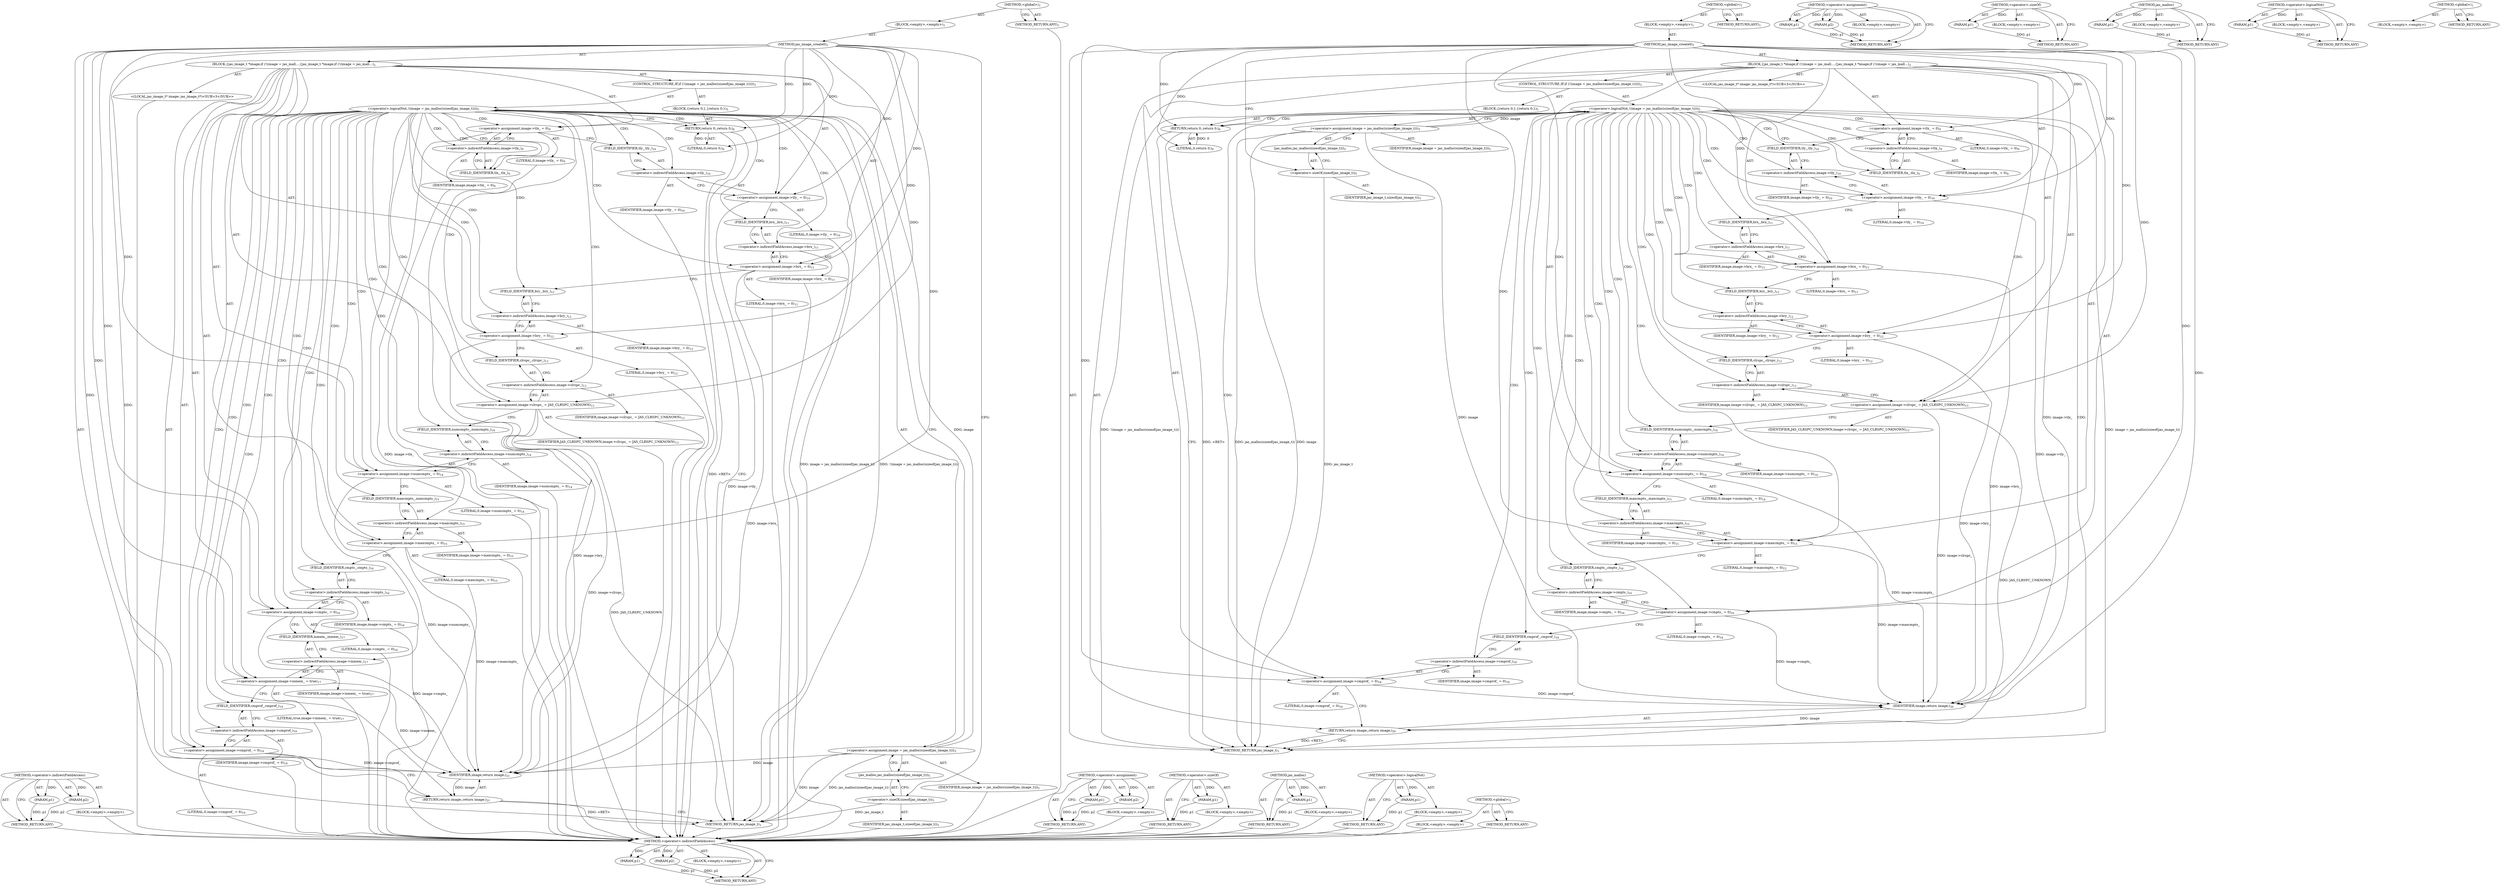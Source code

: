digraph "&lt;global&gt;" {
vulnerable_113 [label=<(METHOD,&lt;operator&gt;.indirectFieldAccess)>];
vulnerable_114 [label=<(PARAM,p1)>];
vulnerable_115 [label=<(PARAM,p2)>];
vulnerable_116 [label=<(BLOCK,&lt;empty&gt;,&lt;empty&gt;)>];
vulnerable_117 [label=<(METHOD_RETURN,ANY)>];
vulnerable_6 [label=<(METHOD,&lt;global&gt;)<SUB>1</SUB>>];
vulnerable_7 [label=<(BLOCK,&lt;empty&gt;,&lt;empty&gt;)<SUB>1</SUB>>];
vulnerable_8 [label=<(METHOD,jas_image_create0)<SUB>1</SUB>>];
vulnerable_9 [label=<(BLOCK,{
	jas_image_t *image;

	if (!(image = jas_mall...,{
	jas_image_t *image;

	if (!(image = jas_mall...)<SUB>2</SUB>>];
vulnerable_10 [label="<(LOCAL,jas_image_t* image: jas_image_t*)<SUB>3</SUB>>"];
vulnerable_11 [label=<(CONTROL_STRUCTURE,IF,if (!(image = jas_malloc(sizeof(jas_image_t)))))<SUB>5</SUB>>];
vulnerable_12 [label=<(&lt;operator&gt;.logicalNot,!(image = jas_malloc(sizeof(jas_image_t))))<SUB>5</SUB>>];
vulnerable_13 [label=<(&lt;operator&gt;.assignment,image = jas_malloc(sizeof(jas_image_t)))<SUB>5</SUB>>];
vulnerable_14 [label=<(IDENTIFIER,image,image = jas_malloc(sizeof(jas_image_t)))<SUB>5</SUB>>];
vulnerable_15 [label=<(jas_malloc,jas_malloc(sizeof(jas_image_t)))<SUB>5</SUB>>];
vulnerable_16 [label=<(&lt;operator&gt;.sizeOf,sizeof(jas_image_t))<SUB>5</SUB>>];
vulnerable_17 [label=<(IDENTIFIER,jas_image_t,sizeof(jas_image_t))<SUB>5</SUB>>];
vulnerable_18 [label=<(BLOCK,{
		return 0;
	},{
		return 0;
	})<SUB>5</SUB>>];
vulnerable_19 [label=<(RETURN,return 0;,return 0;)<SUB>6</SUB>>];
vulnerable_20 [label=<(LITERAL,0,return 0;)<SUB>6</SUB>>];
vulnerable_21 [label=<(&lt;operator&gt;.assignment,image-&gt;tlx_ = 0)<SUB>9</SUB>>];
vulnerable_22 [label=<(&lt;operator&gt;.indirectFieldAccess,image-&gt;tlx_)<SUB>9</SUB>>];
vulnerable_23 [label=<(IDENTIFIER,image,image-&gt;tlx_ = 0)<SUB>9</SUB>>];
vulnerable_24 [label=<(FIELD_IDENTIFIER,tlx_,tlx_)<SUB>9</SUB>>];
vulnerable_25 [label=<(LITERAL,0,image-&gt;tlx_ = 0)<SUB>9</SUB>>];
vulnerable_26 [label=<(&lt;operator&gt;.assignment,image-&gt;tly_ = 0)<SUB>10</SUB>>];
vulnerable_27 [label=<(&lt;operator&gt;.indirectFieldAccess,image-&gt;tly_)<SUB>10</SUB>>];
vulnerable_28 [label=<(IDENTIFIER,image,image-&gt;tly_ = 0)<SUB>10</SUB>>];
vulnerable_29 [label=<(FIELD_IDENTIFIER,tly_,tly_)<SUB>10</SUB>>];
vulnerable_30 [label=<(LITERAL,0,image-&gt;tly_ = 0)<SUB>10</SUB>>];
vulnerable_31 [label=<(&lt;operator&gt;.assignment,image-&gt;brx_ = 0)<SUB>11</SUB>>];
vulnerable_32 [label=<(&lt;operator&gt;.indirectFieldAccess,image-&gt;brx_)<SUB>11</SUB>>];
vulnerable_33 [label=<(IDENTIFIER,image,image-&gt;brx_ = 0)<SUB>11</SUB>>];
vulnerable_34 [label=<(FIELD_IDENTIFIER,brx_,brx_)<SUB>11</SUB>>];
vulnerable_35 [label=<(LITERAL,0,image-&gt;brx_ = 0)<SUB>11</SUB>>];
vulnerable_36 [label=<(&lt;operator&gt;.assignment,image-&gt;bry_ = 0)<SUB>12</SUB>>];
vulnerable_37 [label=<(&lt;operator&gt;.indirectFieldAccess,image-&gt;bry_)<SUB>12</SUB>>];
vulnerable_38 [label=<(IDENTIFIER,image,image-&gt;bry_ = 0)<SUB>12</SUB>>];
vulnerable_39 [label=<(FIELD_IDENTIFIER,bry_,bry_)<SUB>12</SUB>>];
vulnerable_40 [label=<(LITERAL,0,image-&gt;bry_ = 0)<SUB>12</SUB>>];
vulnerable_41 [label=<(&lt;operator&gt;.assignment,image-&gt;clrspc_ = JAS_CLRSPC_UNKNOWN)<SUB>13</SUB>>];
vulnerable_42 [label=<(&lt;operator&gt;.indirectFieldAccess,image-&gt;clrspc_)<SUB>13</SUB>>];
vulnerable_43 [label=<(IDENTIFIER,image,image-&gt;clrspc_ = JAS_CLRSPC_UNKNOWN)<SUB>13</SUB>>];
vulnerable_44 [label=<(FIELD_IDENTIFIER,clrspc_,clrspc_)<SUB>13</SUB>>];
vulnerable_45 [label=<(IDENTIFIER,JAS_CLRSPC_UNKNOWN,image-&gt;clrspc_ = JAS_CLRSPC_UNKNOWN)<SUB>13</SUB>>];
vulnerable_46 [label=<(&lt;operator&gt;.assignment,image-&gt;numcmpts_ = 0)<SUB>14</SUB>>];
vulnerable_47 [label=<(&lt;operator&gt;.indirectFieldAccess,image-&gt;numcmpts_)<SUB>14</SUB>>];
vulnerable_48 [label=<(IDENTIFIER,image,image-&gt;numcmpts_ = 0)<SUB>14</SUB>>];
vulnerable_49 [label=<(FIELD_IDENTIFIER,numcmpts_,numcmpts_)<SUB>14</SUB>>];
vulnerable_50 [label=<(LITERAL,0,image-&gt;numcmpts_ = 0)<SUB>14</SUB>>];
vulnerable_51 [label=<(&lt;operator&gt;.assignment,image-&gt;maxcmpts_ = 0)<SUB>15</SUB>>];
vulnerable_52 [label=<(&lt;operator&gt;.indirectFieldAccess,image-&gt;maxcmpts_)<SUB>15</SUB>>];
vulnerable_53 [label=<(IDENTIFIER,image,image-&gt;maxcmpts_ = 0)<SUB>15</SUB>>];
vulnerable_54 [label=<(FIELD_IDENTIFIER,maxcmpts_,maxcmpts_)<SUB>15</SUB>>];
vulnerable_55 [label=<(LITERAL,0,image-&gt;maxcmpts_ = 0)<SUB>15</SUB>>];
vulnerable_56 [label=<(&lt;operator&gt;.assignment,image-&gt;cmpts_ = 0)<SUB>16</SUB>>];
vulnerable_57 [label=<(&lt;operator&gt;.indirectFieldAccess,image-&gt;cmpts_)<SUB>16</SUB>>];
vulnerable_58 [label=<(IDENTIFIER,image,image-&gt;cmpts_ = 0)<SUB>16</SUB>>];
vulnerable_59 [label=<(FIELD_IDENTIFIER,cmpts_,cmpts_)<SUB>16</SUB>>];
vulnerable_60 [label=<(LITERAL,0,image-&gt;cmpts_ = 0)<SUB>16</SUB>>];
vulnerable_61 [label=<(&lt;operator&gt;.assignment,image-&gt;inmem_ = true)<SUB>17</SUB>>];
vulnerable_62 [label=<(&lt;operator&gt;.indirectFieldAccess,image-&gt;inmem_)<SUB>17</SUB>>];
vulnerable_63 [label=<(IDENTIFIER,image,image-&gt;inmem_ = true)<SUB>17</SUB>>];
vulnerable_64 [label=<(FIELD_IDENTIFIER,inmem_,inmem_)<SUB>17</SUB>>];
vulnerable_65 [label=<(LITERAL,true,image-&gt;inmem_ = true)<SUB>17</SUB>>];
vulnerable_66 [label=<(&lt;operator&gt;.assignment,image-&gt;cmprof_ = 0)<SUB>19</SUB>>];
vulnerable_67 [label=<(&lt;operator&gt;.indirectFieldAccess,image-&gt;cmprof_)<SUB>19</SUB>>];
vulnerable_68 [label=<(IDENTIFIER,image,image-&gt;cmprof_ = 0)<SUB>19</SUB>>];
vulnerable_69 [label=<(FIELD_IDENTIFIER,cmprof_,cmprof_)<SUB>19</SUB>>];
vulnerable_70 [label=<(LITERAL,0,image-&gt;cmprof_ = 0)<SUB>19</SUB>>];
vulnerable_71 [label=<(RETURN,return image;,return image;)<SUB>21</SUB>>];
vulnerable_72 [label=<(IDENTIFIER,image,return image;)<SUB>21</SUB>>];
vulnerable_73 [label=<(METHOD_RETURN,jas_image_t)<SUB>1</SUB>>];
vulnerable_75 [label=<(METHOD_RETURN,ANY)<SUB>1</SUB>>];
vulnerable_100 [label=<(METHOD,&lt;operator&gt;.assignment)>];
vulnerable_101 [label=<(PARAM,p1)>];
vulnerable_102 [label=<(PARAM,p2)>];
vulnerable_103 [label=<(BLOCK,&lt;empty&gt;,&lt;empty&gt;)>];
vulnerable_104 [label=<(METHOD_RETURN,ANY)>];
vulnerable_109 [label=<(METHOD,&lt;operator&gt;.sizeOf)>];
vulnerable_110 [label=<(PARAM,p1)>];
vulnerable_111 [label=<(BLOCK,&lt;empty&gt;,&lt;empty&gt;)>];
vulnerable_112 [label=<(METHOD_RETURN,ANY)>];
vulnerable_105 [label=<(METHOD,jas_malloc)>];
vulnerable_106 [label=<(PARAM,p1)>];
vulnerable_107 [label=<(BLOCK,&lt;empty&gt;,&lt;empty&gt;)>];
vulnerable_108 [label=<(METHOD_RETURN,ANY)>];
vulnerable_96 [label=<(METHOD,&lt;operator&gt;.logicalNot)>];
vulnerable_97 [label=<(PARAM,p1)>];
vulnerable_98 [label=<(BLOCK,&lt;empty&gt;,&lt;empty&gt;)>];
vulnerable_99 [label=<(METHOD_RETURN,ANY)>];
vulnerable_90 [label=<(METHOD,&lt;global&gt;)<SUB>1</SUB>>];
vulnerable_91 [label=<(BLOCK,&lt;empty&gt;,&lt;empty&gt;)>];
vulnerable_92 [label=<(METHOD_RETURN,ANY)>];
fixed_106 [label=<(METHOD,&lt;operator&gt;.indirectFieldAccess)>];
fixed_107 [label=<(PARAM,p1)>];
fixed_108 [label=<(PARAM,p2)>];
fixed_109 [label=<(BLOCK,&lt;empty&gt;,&lt;empty&gt;)>];
fixed_110 [label=<(METHOD_RETURN,ANY)>];
fixed_6 [label=<(METHOD,&lt;global&gt;)<SUB>1</SUB>>];
fixed_7 [label=<(BLOCK,&lt;empty&gt;,&lt;empty&gt;)<SUB>1</SUB>>];
fixed_8 [label=<(METHOD,jas_image_create0)<SUB>1</SUB>>];
fixed_9 [label=<(BLOCK,{
	jas_image_t *image;

	if (!(image = jas_mall...,{
	jas_image_t *image;

	if (!(image = jas_mall...)<SUB>2</SUB>>];
fixed_10 [label="<(LOCAL,jas_image_t* image: jas_image_t*)<SUB>3</SUB>>"];
fixed_11 [label=<(CONTROL_STRUCTURE,IF,if (!(image = jas_malloc(sizeof(jas_image_t)))))<SUB>5</SUB>>];
fixed_12 [label=<(&lt;operator&gt;.logicalNot,!(image = jas_malloc(sizeof(jas_image_t))))<SUB>5</SUB>>];
fixed_13 [label=<(&lt;operator&gt;.assignment,image = jas_malloc(sizeof(jas_image_t)))<SUB>5</SUB>>];
fixed_14 [label=<(IDENTIFIER,image,image = jas_malloc(sizeof(jas_image_t)))<SUB>5</SUB>>];
fixed_15 [label=<(jas_malloc,jas_malloc(sizeof(jas_image_t)))<SUB>5</SUB>>];
fixed_16 [label=<(&lt;operator&gt;.sizeOf,sizeof(jas_image_t))<SUB>5</SUB>>];
fixed_17 [label=<(IDENTIFIER,jas_image_t,sizeof(jas_image_t))<SUB>5</SUB>>];
fixed_18 [label=<(BLOCK,{
		return 0;
	},{
		return 0;
	})<SUB>5</SUB>>];
fixed_19 [label=<(RETURN,return 0;,return 0;)<SUB>6</SUB>>];
fixed_20 [label=<(LITERAL,0,return 0;)<SUB>6</SUB>>];
fixed_21 [label=<(&lt;operator&gt;.assignment,image-&gt;tlx_ = 0)<SUB>9</SUB>>];
fixed_22 [label=<(&lt;operator&gt;.indirectFieldAccess,image-&gt;tlx_)<SUB>9</SUB>>];
fixed_23 [label=<(IDENTIFIER,image,image-&gt;tlx_ = 0)<SUB>9</SUB>>];
fixed_24 [label=<(FIELD_IDENTIFIER,tlx_,tlx_)<SUB>9</SUB>>];
fixed_25 [label=<(LITERAL,0,image-&gt;tlx_ = 0)<SUB>9</SUB>>];
fixed_26 [label=<(&lt;operator&gt;.assignment,image-&gt;tly_ = 0)<SUB>10</SUB>>];
fixed_27 [label=<(&lt;operator&gt;.indirectFieldAccess,image-&gt;tly_)<SUB>10</SUB>>];
fixed_28 [label=<(IDENTIFIER,image,image-&gt;tly_ = 0)<SUB>10</SUB>>];
fixed_29 [label=<(FIELD_IDENTIFIER,tly_,tly_)<SUB>10</SUB>>];
fixed_30 [label=<(LITERAL,0,image-&gt;tly_ = 0)<SUB>10</SUB>>];
fixed_31 [label=<(&lt;operator&gt;.assignment,image-&gt;brx_ = 0)<SUB>11</SUB>>];
fixed_32 [label=<(&lt;operator&gt;.indirectFieldAccess,image-&gt;brx_)<SUB>11</SUB>>];
fixed_33 [label=<(IDENTIFIER,image,image-&gt;brx_ = 0)<SUB>11</SUB>>];
fixed_34 [label=<(FIELD_IDENTIFIER,brx_,brx_)<SUB>11</SUB>>];
fixed_35 [label=<(LITERAL,0,image-&gt;brx_ = 0)<SUB>11</SUB>>];
fixed_36 [label=<(&lt;operator&gt;.assignment,image-&gt;bry_ = 0)<SUB>12</SUB>>];
fixed_37 [label=<(&lt;operator&gt;.indirectFieldAccess,image-&gt;bry_)<SUB>12</SUB>>];
fixed_38 [label=<(IDENTIFIER,image,image-&gt;bry_ = 0)<SUB>12</SUB>>];
fixed_39 [label=<(FIELD_IDENTIFIER,bry_,bry_)<SUB>12</SUB>>];
fixed_40 [label=<(LITERAL,0,image-&gt;bry_ = 0)<SUB>12</SUB>>];
fixed_41 [label=<(&lt;operator&gt;.assignment,image-&gt;clrspc_ = JAS_CLRSPC_UNKNOWN)<SUB>13</SUB>>];
fixed_42 [label=<(&lt;operator&gt;.indirectFieldAccess,image-&gt;clrspc_)<SUB>13</SUB>>];
fixed_43 [label=<(IDENTIFIER,image,image-&gt;clrspc_ = JAS_CLRSPC_UNKNOWN)<SUB>13</SUB>>];
fixed_44 [label=<(FIELD_IDENTIFIER,clrspc_,clrspc_)<SUB>13</SUB>>];
fixed_45 [label=<(IDENTIFIER,JAS_CLRSPC_UNKNOWN,image-&gt;clrspc_ = JAS_CLRSPC_UNKNOWN)<SUB>13</SUB>>];
fixed_46 [label=<(&lt;operator&gt;.assignment,image-&gt;numcmpts_ = 0)<SUB>14</SUB>>];
fixed_47 [label=<(&lt;operator&gt;.indirectFieldAccess,image-&gt;numcmpts_)<SUB>14</SUB>>];
fixed_48 [label=<(IDENTIFIER,image,image-&gt;numcmpts_ = 0)<SUB>14</SUB>>];
fixed_49 [label=<(FIELD_IDENTIFIER,numcmpts_,numcmpts_)<SUB>14</SUB>>];
fixed_50 [label=<(LITERAL,0,image-&gt;numcmpts_ = 0)<SUB>14</SUB>>];
fixed_51 [label=<(&lt;operator&gt;.assignment,image-&gt;maxcmpts_ = 0)<SUB>15</SUB>>];
fixed_52 [label=<(&lt;operator&gt;.indirectFieldAccess,image-&gt;maxcmpts_)<SUB>15</SUB>>];
fixed_53 [label=<(IDENTIFIER,image,image-&gt;maxcmpts_ = 0)<SUB>15</SUB>>];
fixed_54 [label=<(FIELD_IDENTIFIER,maxcmpts_,maxcmpts_)<SUB>15</SUB>>];
fixed_55 [label=<(LITERAL,0,image-&gt;maxcmpts_ = 0)<SUB>15</SUB>>];
fixed_56 [label=<(&lt;operator&gt;.assignment,image-&gt;cmpts_ = 0)<SUB>16</SUB>>];
fixed_57 [label=<(&lt;operator&gt;.indirectFieldAccess,image-&gt;cmpts_)<SUB>16</SUB>>];
fixed_58 [label=<(IDENTIFIER,image,image-&gt;cmpts_ = 0)<SUB>16</SUB>>];
fixed_59 [label=<(FIELD_IDENTIFIER,cmpts_,cmpts_)<SUB>16</SUB>>];
fixed_60 [label=<(LITERAL,0,image-&gt;cmpts_ = 0)<SUB>16</SUB>>];
fixed_61 [label=<(&lt;operator&gt;.assignment,image-&gt;cmprof_ = 0)<SUB>18</SUB>>];
fixed_62 [label=<(&lt;operator&gt;.indirectFieldAccess,image-&gt;cmprof_)<SUB>18</SUB>>];
fixed_63 [label=<(IDENTIFIER,image,image-&gt;cmprof_ = 0)<SUB>18</SUB>>];
fixed_64 [label=<(FIELD_IDENTIFIER,cmprof_,cmprof_)<SUB>18</SUB>>];
fixed_65 [label=<(LITERAL,0,image-&gt;cmprof_ = 0)<SUB>18</SUB>>];
fixed_66 [label=<(RETURN,return image;,return image;)<SUB>20</SUB>>];
fixed_67 [label=<(IDENTIFIER,image,return image;)<SUB>20</SUB>>];
fixed_68 [label=<(METHOD_RETURN,jas_image_t)<SUB>1</SUB>>];
fixed_70 [label=<(METHOD_RETURN,ANY)<SUB>1</SUB>>];
fixed_93 [label=<(METHOD,&lt;operator&gt;.assignment)>];
fixed_94 [label=<(PARAM,p1)>];
fixed_95 [label=<(PARAM,p2)>];
fixed_96 [label=<(BLOCK,&lt;empty&gt;,&lt;empty&gt;)>];
fixed_97 [label=<(METHOD_RETURN,ANY)>];
fixed_102 [label=<(METHOD,&lt;operator&gt;.sizeOf)>];
fixed_103 [label=<(PARAM,p1)>];
fixed_104 [label=<(BLOCK,&lt;empty&gt;,&lt;empty&gt;)>];
fixed_105 [label=<(METHOD_RETURN,ANY)>];
fixed_98 [label=<(METHOD,jas_malloc)>];
fixed_99 [label=<(PARAM,p1)>];
fixed_100 [label=<(BLOCK,&lt;empty&gt;,&lt;empty&gt;)>];
fixed_101 [label=<(METHOD_RETURN,ANY)>];
fixed_89 [label=<(METHOD,&lt;operator&gt;.logicalNot)>];
fixed_90 [label=<(PARAM,p1)>];
fixed_91 [label=<(BLOCK,&lt;empty&gt;,&lt;empty&gt;)>];
fixed_92 [label=<(METHOD_RETURN,ANY)>];
fixed_83 [label=<(METHOD,&lt;global&gt;)<SUB>1</SUB>>];
fixed_84 [label=<(BLOCK,&lt;empty&gt;,&lt;empty&gt;)>];
fixed_85 [label=<(METHOD_RETURN,ANY)>];
vulnerable_113 -> vulnerable_114  [key=0, label="AST: "];
vulnerable_113 -> vulnerable_114  [key=1, label="DDG: "];
vulnerable_113 -> vulnerable_116  [key=0, label="AST: "];
vulnerable_113 -> vulnerable_115  [key=0, label="AST: "];
vulnerable_113 -> vulnerable_115  [key=1, label="DDG: "];
vulnerable_113 -> vulnerable_117  [key=0, label="AST: "];
vulnerable_113 -> vulnerable_117  [key=1, label="CFG: "];
vulnerable_114 -> vulnerable_117  [key=0, label="DDG: p1"];
vulnerable_115 -> vulnerable_117  [key=0, label="DDG: p2"];
vulnerable_116 -> fixed_106  [key=0];
vulnerable_117 -> fixed_106  [key=0];
vulnerable_6 -> vulnerable_7  [key=0, label="AST: "];
vulnerable_6 -> vulnerable_75  [key=0, label="AST: "];
vulnerable_6 -> vulnerable_75  [key=1, label="CFG: "];
vulnerable_7 -> vulnerable_8  [key=0, label="AST: "];
vulnerable_8 -> vulnerable_9  [key=0, label="AST: "];
vulnerable_8 -> vulnerable_73  [key=0, label="AST: "];
vulnerable_8 -> vulnerable_16  [key=0, label="CFG: "];
vulnerable_8 -> vulnerable_21  [key=0, label="DDG: "];
vulnerable_8 -> vulnerable_26  [key=0, label="DDG: "];
vulnerable_8 -> vulnerable_31  [key=0, label="DDG: "];
vulnerable_8 -> vulnerable_36  [key=0, label="DDG: "];
vulnerable_8 -> vulnerable_41  [key=0, label="DDG: "];
vulnerable_8 -> vulnerable_46  [key=0, label="DDG: "];
vulnerable_8 -> vulnerable_51  [key=0, label="DDG: "];
vulnerable_8 -> vulnerable_56  [key=0, label="DDG: "];
vulnerable_8 -> vulnerable_61  [key=0, label="DDG: "];
vulnerable_8 -> vulnerable_66  [key=0, label="DDG: "];
vulnerable_8 -> vulnerable_72  [key=0, label="DDG: "];
vulnerable_8 -> vulnerable_19  [key=0, label="DDG: "];
vulnerable_8 -> vulnerable_20  [key=0, label="DDG: "];
vulnerable_9 -> vulnerable_10  [key=0, label="AST: "];
vulnerable_9 -> vulnerable_11  [key=0, label="AST: "];
vulnerable_9 -> vulnerable_21  [key=0, label="AST: "];
vulnerable_9 -> vulnerable_26  [key=0, label="AST: "];
vulnerable_9 -> vulnerable_31  [key=0, label="AST: "];
vulnerable_9 -> vulnerable_36  [key=0, label="AST: "];
vulnerable_9 -> vulnerable_41  [key=0, label="AST: "];
vulnerable_9 -> vulnerable_46  [key=0, label="AST: "];
vulnerable_9 -> vulnerable_51  [key=0, label="AST: "];
vulnerable_9 -> vulnerable_56  [key=0, label="AST: "];
vulnerable_9 -> vulnerable_61  [key=0, label="AST: "];
vulnerable_9 -> vulnerable_66  [key=0, label="AST: "];
vulnerable_9 -> vulnerable_71  [key=0, label="AST: "];
vulnerable_10 -> fixed_106  [key=0];
vulnerable_11 -> vulnerable_12  [key=0, label="AST: "];
vulnerable_11 -> vulnerable_18  [key=0, label="AST: "];
vulnerable_12 -> vulnerable_13  [key=0, label="AST: "];
vulnerable_12 -> vulnerable_19  [key=0, label="CFG: "];
vulnerable_12 -> vulnerable_19  [key=1, label="CDG: "];
vulnerable_12 -> vulnerable_24  [key=0, label="CFG: "];
vulnerable_12 -> vulnerable_24  [key=1, label="CDG: "];
vulnerable_12 -> vulnerable_73  [key=0, label="DDG: image = jas_malloc(sizeof(jas_image_t))"];
vulnerable_12 -> vulnerable_73  [key=1, label="DDG: !(image = jas_malloc(sizeof(jas_image_t)))"];
vulnerable_12 -> vulnerable_47  [key=0, label="CDG: "];
vulnerable_12 -> vulnerable_34  [key=0, label="CDG: "];
vulnerable_12 -> vulnerable_21  [key=0, label="CDG: "];
vulnerable_12 -> vulnerable_32  [key=0, label="CDG: "];
vulnerable_12 -> vulnerable_49  [key=0, label="CDG: "];
vulnerable_12 -> vulnerable_26  [key=0, label="CDG: "];
vulnerable_12 -> vulnerable_64  [key=0, label="CDG: "];
vulnerable_12 -> vulnerable_42  [key=0, label="CDG: "];
vulnerable_12 -> vulnerable_51  [key=0, label="CDG: "];
vulnerable_12 -> vulnerable_57  [key=0, label="CDG: "];
vulnerable_12 -> vulnerable_66  [key=0, label="CDG: "];
vulnerable_12 -> vulnerable_52  [key=0, label="CDG: "];
vulnerable_12 -> vulnerable_37  [key=0, label="CDG: "];
vulnerable_12 -> vulnerable_46  [key=0, label="CDG: "];
vulnerable_12 -> vulnerable_56  [key=0, label="CDG: "];
vulnerable_12 -> vulnerable_69  [key=0, label="CDG: "];
vulnerable_12 -> vulnerable_22  [key=0, label="CDG: "];
vulnerable_12 -> vulnerable_67  [key=0, label="CDG: "];
vulnerable_12 -> vulnerable_27  [key=0, label="CDG: "];
vulnerable_12 -> vulnerable_29  [key=0, label="CDG: "];
vulnerable_12 -> vulnerable_59  [key=0, label="CDG: "];
vulnerable_12 -> vulnerable_44  [key=0, label="CDG: "];
vulnerable_12 -> vulnerable_54  [key=0, label="CDG: "];
vulnerable_12 -> vulnerable_61  [key=0, label="CDG: "];
vulnerable_12 -> vulnerable_71  [key=0, label="CDG: "];
vulnerable_12 -> vulnerable_36  [key=0, label="CDG: "];
vulnerable_12 -> vulnerable_41  [key=0, label="CDG: "];
vulnerable_12 -> vulnerable_62  [key=0, label="CDG: "];
vulnerable_12 -> vulnerable_39  [key=0, label="CDG: "];
vulnerable_12 -> vulnerable_31  [key=0, label="CDG: "];
vulnerable_13 -> vulnerable_14  [key=0, label="AST: "];
vulnerable_13 -> vulnerable_15  [key=0, label="AST: "];
vulnerable_13 -> vulnerable_12  [key=0, label="CFG: "];
vulnerable_13 -> vulnerable_12  [key=1, label="DDG: image"];
vulnerable_13 -> vulnerable_73  [key=0, label="DDG: image"];
vulnerable_13 -> vulnerable_73  [key=1, label="DDG: jas_malloc(sizeof(jas_image_t))"];
vulnerable_13 -> vulnerable_72  [key=0, label="DDG: image"];
vulnerable_14 -> fixed_106  [key=0];
vulnerable_15 -> vulnerable_16  [key=0, label="AST: "];
vulnerable_15 -> vulnerable_13  [key=0, label="CFG: "];
vulnerable_16 -> vulnerable_17  [key=0, label="AST: "];
vulnerable_16 -> vulnerable_15  [key=0, label="CFG: "];
vulnerable_16 -> vulnerable_73  [key=0, label="DDG: jas_image_t"];
vulnerable_17 -> fixed_106  [key=0];
vulnerable_18 -> vulnerable_19  [key=0, label="AST: "];
vulnerable_19 -> vulnerable_20  [key=0, label="AST: "];
vulnerable_19 -> vulnerable_73  [key=0, label="CFG: "];
vulnerable_19 -> vulnerable_73  [key=1, label="DDG: &lt;RET&gt;"];
vulnerable_20 -> vulnerable_19  [key=0, label="DDG: 0"];
vulnerable_21 -> vulnerable_22  [key=0, label="AST: "];
vulnerable_21 -> vulnerable_25  [key=0, label="AST: "];
vulnerable_21 -> vulnerable_29  [key=0, label="CFG: "];
vulnerable_21 -> vulnerable_72  [key=0, label="DDG: image-&gt;tlx_"];
vulnerable_22 -> vulnerable_23  [key=0, label="AST: "];
vulnerable_22 -> vulnerable_24  [key=0, label="AST: "];
vulnerable_22 -> vulnerable_21  [key=0, label="CFG: "];
vulnerable_23 -> fixed_106  [key=0];
vulnerable_24 -> vulnerable_22  [key=0, label="CFG: "];
vulnerable_25 -> fixed_106  [key=0];
vulnerable_26 -> vulnerable_27  [key=0, label="AST: "];
vulnerable_26 -> vulnerable_30  [key=0, label="AST: "];
vulnerable_26 -> vulnerable_34  [key=0, label="CFG: "];
vulnerable_26 -> vulnerable_72  [key=0, label="DDG: image-&gt;tly_"];
vulnerable_27 -> vulnerable_28  [key=0, label="AST: "];
vulnerable_27 -> vulnerable_29  [key=0, label="AST: "];
vulnerable_27 -> vulnerable_26  [key=0, label="CFG: "];
vulnerable_28 -> fixed_106  [key=0];
vulnerable_29 -> vulnerable_27  [key=0, label="CFG: "];
vulnerable_30 -> fixed_106  [key=0];
vulnerable_31 -> vulnerable_32  [key=0, label="AST: "];
vulnerable_31 -> vulnerable_35  [key=0, label="AST: "];
vulnerable_31 -> vulnerable_39  [key=0, label="CFG: "];
vulnerable_31 -> vulnerable_72  [key=0, label="DDG: image-&gt;brx_"];
vulnerable_32 -> vulnerable_33  [key=0, label="AST: "];
vulnerable_32 -> vulnerable_34  [key=0, label="AST: "];
vulnerable_32 -> vulnerable_31  [key=0, label="CFG: "];
vulnerable_33 -> fixed_106  [key=0];
vulnerable_34 -> vulnerable_32  [key=0, label="CFG: "];
vulnerable_35 -> fixed_106  [key=0];
vulnerable_36 -> vulnerable_37  [key=0, label="AST: "];
vulnerable_36 -> vulnerable_40  [key=0, label="AST: "];
vulnerable_36 -> vulnerable_44  [key=0, label="CFG: "];
vulnerable_36 -> vulnerable_72  [key=0, label="DDG: image-&gt;bry_"];
vulnerable_37 -> vulnerable_38  [key=0, label="AST: "];
vulnerable_37 -> vulnerable_39  [key=0, label="AST: "];
vulnerable_37 -> vulnerable_36  [key=0, label="CFG: "];
vulnerable_38 -> fixed_106  [key=0];
vulnerable_39 -> vulnerable_37  [key=0, label="CFG: "];
vulnerable_40 -> fixed_106  [key=0];
vulnerable_41 -> vulnerable_42  [key=0, label="AST: "];
vulnerable_41 -> vulnerable_45  [key=0, label="AST: "];
vulnerable_41 -> vulnerable_49  [key=0, label="CFG: "];
vulnerable_41 -> vulnerable_73  [key=0, label="DDG: JAS_CLRSPC_UNKNOWN"];
vulnerable_41 -> vulnerable_72  [key=0, label="DDG: image-&gt;clrspc_"];
vulnerable_42 -> vulnerable_43  [key=0, label="AST: "];
vulnerable_42 -> vulnerable_44  [key=0, label="AST: "];
vulnerable_42 -> vulnerable_41  [key=0, label="CFG: "];
vulnerable_43 -> fixed_106  [key=0];
vulnerable_44 -> vulnerable_42  [key=0, label="CFG: "];
vulnerable_45 -> fixed_106  [key=0];
vulnerable_46 -> vulnerable_47  [key=0, label="AST: "];
vulnerable_46 -> vulnerable_50  [key=0, label="AST: "];
vulnerable_46 -> vulnerable_54  [key=0, label="CFG: "];
vulnerable_46 -> vulnerable_72  [key=0, label="DDG: image-&gt;numcmpts_"];
vulnerable_47 -> vulnerable_48  [key=0, label="AST: "];
vulnerable_47 -> vulnerable_49  [key=0, label="AST: "];
vulnerable_47 -> vulnerable_46  [key=0, label="CFG: "];
vulnerable_48 -> fixed_106  [key=0];
vulnerable_49 -> vulnerable_47  [key=0, label="CFG: "];
vulnerable_50 -> fixed_106  [key=0];
vulnerable_51 -> vulnerable_52  [key=0, label="AST: "];
vulnerable_51 -> vulnerable_55  [key=0, label="AST: "];
vulnerable_51 -> vulnerable_59  [key=0, label="CFG: "];
vulnerable_51 -> vulnerable_72  [key=0, label="DDG: image-&gt;maxcmpts_"];
vulnerable_52 -> vulnerable_53  [key=0, label="AST: "];
vulnerable_52 -> vulnerable_54  [key=0, label="AST: "];
vulnerable_52 -> vulnerable_51  [key=0, label="CFG: "];
vulnerable_53 -> fixed_106  [key=0];
vulnerable_54 -> vulnerable_52  [key=0, label="CFG: "];
vulnerable_55 -> fixed_106  [key=0];
vulnerable_56 -> vulnerable_57  [key=0, label="AST: "];
vulnerable_56 -> vulnerable_60  [key=0, label="AST: "];
vulnerable_56 -> vulnerable_64  [key=0, label="CFG: "];
vulnerable_56 -> vulnerable_72  [key=0, label="DDG: image-&gt;cmpts_"];
vulnerable_57 -> vulnerable_58  [key=0, label="AST: "];
vulnerable_57 -> vulnerable_59  [key=0, label="AST: "];
vulnerable_57 -> vulnerable_56  [key=0, label="CFG: "];
vulnerable_58 -> fixed_106  [key=0];
vulnerable_59 -> vulnerable_57  [key=0, label="CFG: "];
vulnerable_60 -> fixed_106  [key=0];
vulnerable_61 -> vulnerable_62  [key=0, label="AST: "];
vulnerable_61 -> vulnerable_65  [key=0, label="AST: "];
vulnerable_61 -> vulnerable_69  [key=0, label="CFG: "];
vulnerable_61 -> vulnerable_72  [key=0, label="DDG: image-&gt;inmem_"];
vulnerable_62 -> vulnerable_63  [key=0, label="AST: "];
vulnerable_62 -> vulnerable_64  [key=0, label="AST: "];
vulnerable_62 -> vulnerable_61  [key=0, label="CFG: "];
vulnerable_63 -> fixed_106  [key=0];
vulnerable_64 -> vulnerable_62  [key=0, label="CFG: "];
vulnerable_65 -> fixed_106  [key=0];
vulnerable_66 -> vulnerable_67  [key=0, label="AST: "];
vulnerable_66 -> vulnerable_70  [key=0, label="AST: "];
vulnerable_66 -> vulnerable_71  [key=0, label="CFG: "];
vulnerable_66 -> vulnerable_72  [key=0, label="DDG: image-&gt;cmprof_"];
vulnerable_67 -> vulnerable_68  [key=0, label="AST: "];
vulnerable_67 -> vulnerable_69  [key=0, label="AST: "];
vulnerable_67 -> vulnerable_66  [key=0, label="CFG: "];
vulnerable_68 -> fixed_106  [key=0];
vulnerable_69 -> vulnerable_67  [key=0, label="CFG: "];
vulnerable_70 -> fixed_106  [key=0];
vulnerable_71 -> vulnerable_72  [key=0, label="AST: "];
vulnerable_71 -> vulnerable_73  [key=0, label="CFG: "];
vulnerable_71 -> vulnerable_73  [key=1, label="DDG: &lt;RET&gt;"];
vulnerable_72 -> vulnerable_71  [key=0, label="DDG: image"];
vulnerable_73 -> fixed_106  [key=0];
vulnerable_75 -> fixed_106  [key=0];
vulnerable_100 -> vulnerable_101  [key=0, label="AST: "];
vulnerable_100 -> vulnerable_101  [key=1, label="DDG: "];
vulnerable_100 -> vulnerable_103  [key=0, label="AST: "];
vulnerable_100 -> vulnerable_102  [key=0, label="AST: "];
vulnerable_100 -> vulnerable_102  [key=1, label="DDG: "];
vulnerable_100 -> vulnerable_104  [key=0, label="AST: "];
vulnerable_100 -> vulnerable_104  [key=1, label="CFG: "];
vulnerable_101 -> vulnerable_104  [key=0, label="DDG: p1"];
vulnerable_102 -> vulnerable_104  [key=0, label="DDG: p2"];
vulnerable_103 -> fixed_106  [key=0];
vulnerable_104 -> fixed_106  [key=0];
vulnerable_109 -> vulnerable_110  [key=0, label="AST: "];
vulnerable_109 -> vulnerable_110  [key=1, label="DDG: "];
vulnerable_109 -> vulnerable_111  [key=0, label="AST: "];
vulnerable_109 -> vulnerable_112  [key=0, label="AST: "];
vulnerable_109 -> vulnerable_112  [key=1, label="CFG: "];
vulnerable_110 -> vulnerable_112  [key=0, label="DDG: p1"];
vulnerable_111 -> fixed_106  [key=0];
vulnerable_112 -> fixed_106  [key=0];
vulnerable_105 -> vulnerable_106  [key=0, label="AST: "];
vulnerable_105 -> vulnerable_106  [key=1, label="DDG: "];
vulnerable_105 -> vulnerable_107  [key=0, label="AST: "];
vulnerable_105 -> vulnerable_108  [key=0, label="AST: "];
vulnerable_105 -> vulnerable_108  [key=1, label="CFG: "];
vulnerable_106 -> vulnerable_108  [key=0, label="DDG: p1"];
vulnerable_107 -> fixed_106  [key=0];
vulnerable_108 -> fixed_106  [key=0];
vulnerable_96 -> vulnerable_97  [key=0, label="AST: "];
vulnerable_96 -> vulnerable_97  [key=1, label="DDG: "];
vulnerable_96 -> vulnerable_98  [key=0, label="AST: "];
vulnerable_96 -> vulnerable_99  [key=0, label="AST: "];
vulnerable_96 -> vulnerable_99  [key=1, label="CFG: "];
vulnerable_97 -> vulnerable_99  [key=0, label="DDG: p1"];
vulnerable_98 -> fixed_106  [key=0];
vulnerable_99 -> fixed_106  [key=0];
vulnerable_90 -> vulnerable_91  [key=0, label="AST: "];
vulnerable_90 -> vulnerable_92  [key=0, label="AST: "];
vulnerable_90 -> vulnerable_92  [key=1, label="CFG: "];
vulnerable_91 -> fixed_106  [key=0];
vulnerable_92 -> fixed_106  [key=0];
fixed_106 -> fixed_107  [key=0, label="AST: "];
fixed_106 -> fixed_107  [key=1, label="DDG: "];
fixed_106 -> fixed_109  [key=0, label="AST: "];
fixed_106 -> fixed_108  [key=0, label="AST: "];
fixed_106 -> fixed_108  [key=1, label="DDG: "];
fixed_106 -> fixed_110  [key=0, label="AST: "];
fixed_106 -> fixed_110  [key=1, label="CFG: "];
fixed_107 -> fixed_110  [key=0, label="DDG: p1"];
fixed_108 -> fixed_110  [key=0, label="DDG: p2"];
fixed_6 -> fixed_7  [key=0, label="AST: "];
fixed_6 -> fixed_70  [key=0, label="AST: "];
fixed_6 -> fixed_70  [key=1, label="CFG: "];
fixed_7 -> fixed_8  [key=0, label="AST: "];
fixed_8 -> fixed_9  [key=0, label="AST: "];
fixed_8 -> fixed_68  [key=0, label="AST: "];
fixed_8 -> fixed_16  [key=0, label="CFG: "];
fixed_8 -> fixed_21  [key=0, label="DDG: "];
fixed_8 -> fixed_26  [key=0, label="DDG: "];
fixed_8 -> fixed_31  [key=0, label="DDG: "];
fixed_8 -> fixed_36  [key=0, label="DDG: "];
fixed_8 -> fixed_41  [key=0, label="DDG: "];
fixed_8 -> fixed_46  [key=0, label="DDG: "];
fixed_8 -> fixed_51  [key=0, label="DDG: "];
fixed_8 -> fixed_56  [key=0, label="DDG: "];
fixed_8 -> fixed_61  [key=0, label="DDG: "];
fixed_8 -> fixed_67  [key=0, label="DDG: "];
fixed_8 -> fixed_19  [key=0, label="DDG: "];
fixed_8 -> fixed_20  [key=0, label="DDG: "];
fixed_9 -> fixed_10  [key=0, label="AST: "];
fixed_9 -> fixed_11  [key=0, label="AST: "];
fixed_9 -> fixed_21  [key=0, label="AST: "];
fixed_9 -> fixed_26  [key=0, label="AST: "];
fixed_9 -> fixed_31  [key=0, label="AST: "];
fixed_9 -> fixed_36  [key=0, label="AST: "];
fixed_9 -> fixed_41  [key=0, label="AST: "];
fixed_9 -> fixed_46  [key=0, label="AST: "];
fixed_9 -> fixed_51  [key=0, label="AST: "];
fixed_9 -> fixed_56  [key=0, label="AST: "];
fixed_9 -> fixed_61  [key=0, label="AST: "];
fixed_9 -> fixed_66  [key=0, label="AST: "];
fixed_11 -> fixed_12  [key=0, label="AST: "];
fixed_11 -> fixed_18  [key=0, label="AST: "];
fixed_12 -> fixed_13  [key=0, label="AST: "];
fixed_12 -> fixed_19  [key=0, label="CFG: "];
fixed_12 -> fixed_19  [key=1, label="CDG: "];
fixed_12 -> fixed_24  [key=0, label="CFG: "];
fixed_12 -> fixed_24  [key=1, label="CDG: "];
fixed_12 -> fixed_68  [key=0, label="DDG: image = jas_malloc(sizeof(jas_image_t))"];
fixed_12 -> fixed_68  [key=1, label="DDG: !(image = jas_malloc(sizeof(jas_image_t)))"];
fixed_12 -> fixed_47  [key=0, label="CDG: "];
fixed_12 -> fixed_34  [key=0, label="CDG: "];
fixed_12 -> fixed_21  [key=0, label="CDG: "];
fixed_12 -> fixed_32  [key=0, label="CDG: "];
fixed_12 -> fixed_49  [key=0, label="CDG: "];
fixed_12 -> fixed_26  [key=0, label="CDG: "];
fixed_12 -> fixed_64  [key=0, label="CDG: "];
fixed_12 -> fixed_42  [key=0, label="CDG: "];
fixed_12 -> fixed_51  [key=0, label="CDG: "];
fixed_12 -> fixed_57  [key=0, label="CDG: "];
fixed_12 -> fixed_66  [key=0, label="CDG: "];
fixed_12 -> fixed_52  [key=0, label="CDG: "];
fixed_12 -> fixed_37  [key=0, label="CDG: "];
fixed_12 -> fixed_46  [key=0, label="CDG: "];
fixed_12 -> fixed_56  [key=0, label="CDG: "];
fixed_12 -> fixed_22  [key=0, label="CDG: "];
fixed_12 -> fixed_27  [key=0, label="CDG: "];
fixed_12 -> fixed_29  [key=0, label="CDG: "];
fixed_12 -> fixed_59  [key=0, label="CDG: "];
fixed_12 -> fixed_44  [key=0, label="CDG: "];
fixed_12 -> fixed_54  [key=0, label="CDG: "];
fixed_12 -> fixed_61  [key=0, label="CDG: "];
fixed_12 -> fixed_36  [key=0, label="CDG: "];
fixed_12 -> fixed_41  [key=0, label="CDG: "];
fixed_12 -> fixed_62  [key=0, label="CDG: "];
fixed_12 -> fixed_39  [key=0, label="CDG: "];
fixed_12 -> fixed_31  [key=0, label="CDG: "];
fixed_13 -> fixed_14  [key=0, label="AST: "];
fixed_13 -> fixed_15  [key=0, label="AST: "];
fixed_13 -> fixed_12  [key=0, label="CFG: "];
fixed_13 -> fixed_12  [key=1, label="DDG: image"];
fixed_13 -> fixed_68  [key=0, label="DDG: image"];
fixed_13 -> fixed_68  [key=1, label="DDG: jas_malloc(sizeof(jas_image_t))"];
fixed_13 -> fixed_67  [key=0, label="DDG: image"];
fixed_15 -> fixed_16  [key=0, label="AST: "];
fixed_15 -> fixed_13  [key=0, label="CFG: "];
fixed_16 -> fixed_17  [key=0, label="AST: "];
fixed_16 -> fixed_15  [key=0, label="CFG: "];
fixed_16 -> fixed_68  [key=0, label="DDG: jas_image_t"];
fixed_18 -> fixed_19  [key=0, label="AST: "];
fixed_19 -> fixed_20  [key=0, label="AST: "];
fixed_19 -> fixed_68  [key=0, label="CFG: "];
fixed_19 -> fixed_68  [key=1, label="DDG: &lt;RET&gt;"];
fixed_20 -> fixed_19  [key=0, label="DDG: 0"];
fixed_21 -> fixed_22  [key=0, label="AST: "];
fixed_21 -> fixed_25  [key=0, label="AST: "];
fixed_21 -> fixed_29  [key=0, label="CFG: "];
fixed_21 -> fixed_67  [key=0, label="DDG: image-&gt;tlx_"];
fixed_22 -> fixed_23  [key=0, label="AST: "];
fixed_22 -> fixed_24  [key=0, label="AST: "];
fixed_22 -> fixed_21  [key=0, label="CFG: "];
fixed_24 -> fixed_22  [key=0, label="CFG: "];
fixed_26 -> fixed_27  [key=0, label="AST: "];
fixed_26 -> fixed_30  [key=0, label="AST: "];
fixed_26 -> fixed_34  [key=0, label="CFG: "];
fixed_26 -> fixed_67  [key=0, label="DDG: image-&gt;tly_"];
fixed_27 -> fixed_28  [key=0, label="AST: "];
fixed_27 -> fixed_29  [key=0, label="AST: "];
fixed_27 -> fixed_26  [key=0, label="CFG: "];
fixed_29 -> fixed_27  [key=0, label="CFG: "];
fixed_31 -> fixed_32  [key=0, label="AST: "];
fixed_31 -> fixed_35  [key=0, label="AST: "];
fixed_31 -> fixed_39  [key=0, label="CFG: "];
fixed_31 -> fixed_67  [key=0, label="DDG: image-&gt;brx_"];
fixed_32 -> fixed_33  [key=0, label="AST: "];
fixed_32 -> fixed_34  [key=0, label="AST: "];
fixed_32 -> fixed_31  [key=0, label="CFG: "];
fixed_34 -> fixed_32  [key=0, label="CFG: "];
fixed_36 -> fixed_37  [key=0, label="AST: "];
fixed_36 -> fixed_40  [key=0, label="AST: "];
fixed_36 -> fixed_44  [key=0, label="CFG: "];
fixed_36 -> fixed_67  [key=0, label="DDG: image-&gt;bry_"];
fixed_37 -> fixed_38  [key=0, label="AST: "];
fixed_37 -> fixed_39  [key=0, label="AST: "];
fixed_37 -> fixed_36  [key=0, label="CFG: "];
fixed_39 -> fixed_37  [key=0, label="CFG: "];
fixed_41 -> fixed_42  [key=0, label="AST: "];
fixed_41 -> fixed_45  [key=0, label="AST: "];
fixed_41 -> fixed_49  [key=0, label="CFG: "];
fixed_41 -> fixed_68  [key=0, label="DDG: JAS_CLRSPC_UNKNOWN"];
fixed_41 -> fixed_67  [key=0, label="DDG: image-&gt;clrspc_"];
fixed_42 -> fixed_43  [key=0, label="AST: "];
fixed_42 -> fixed_44  [key=0, label="AST: "];
fixed_42 -> fixed_41  [key=0, label="CFG: "];
fixed_44 -> fixed_42  [key=0, label="CFG: "];
fixed_46 -> fixed_47  [key=0, label="AST: "];
fixed_46 -> fixed_50  [key=0, label="AST: "];
fixed_46 -> fixed_54  [key=0, label="CFG: "];
fixed_46 -> fixed_67  [key=0, label="DDG: image-&gt;numcmpts_"];
fixed_47 -> fixed_48  [key=0, label="AST: "];
fixed_47 -> fixed_49  [key=0, label="AST: "];
fixed_47 -> fixed_46  [key=0, label="CFG: "];
fixed_49 -> fixed_47  [key=0, label="CFG: "];
fixed_51 -> fixed_52  [key=0, label="AST: "];
fixed_51 -> fixed_55  [key=0, label="AST: "];
fixed_51 -> fixed_59  [key=0, label="CFG: "];
fixed_51 -> fixed_67  [key=0, label="DDG: image-&gt;maxcmpts_"];
fixed_52 -> fixed_53  [key=0, label="AST: "];
fixed_52 -> fixed_54  [key=0, label="AST: "];
fixed_52 -> fixed_51  [key=0, label="CFG: "];
fixed_54 -> fixed_52  [key=0, label="CFG: "];
fixed_56 -> fixed_57  [key=0, label="AST: "];
fixed_56 -> fixed_60  [key=0, label="AST: "];
fixed_56 -> fixed_64  [key=0, label="CFG: "];
fixed_56 -> fixed_67  [key=0, label="DDG: image-&gt;cmpts_"];
fixed_57 -> fixed_58  [key=0, label="AST: "];
fixed_57 -> fixed_59  [key=0, label="AST: "];
fixed_57 -> fixed_56  [key=0, label="CFG: "];
fixed_59 -> fixed_57  [key=0, label="CFG: "];
fixed_61 -> fixed_62  [key=0, label="AST: "];
fixed_61 -> fixed_65  [key=0, label="AST: "];
fixed_61 -> fixed_66  [key=0, label="CFG: "];
fixed_61 -> fixed_67  [key=0, label="DDG: image-&gt;cmprof_"];
fixed_62 -> fixed_63  [key=0, label="AST: "];
fixed_62 -> fixed_64  [key=0, label="AST: "];
fixed_62 -> fixed_61  [key=0, label="CFG: "];
fixed_64 -> fixed_62  [key=0, label="CFG: "];
fixed_66 -> fixed_67  [key=0, label="AST: "];
fixed_66 -> fixed_68  [key=0, label="CFG: "];
fixed_66 -> fixed_68  [key=1, label="DDG: &lt;RET&gt;"];
fixed_67 -> fixed_66  [key=0, label="DDG: image"];
fixed_93 -> fixed_94  [key=0, label="AST: "];
fixed_93 -> fixed_94  [key=1, label="DDG: "];
fixed_93 -> fixed_96  [key=0, label="AST: "];
fixed_93 -> fixed_95  [key=0, label="AST: "];
fixed_93 -> fixed_95  [key=1, label="DDG: "];
fixed_93 -> fixed_97  [key=0, label="AST: "];
fixed_93 -> fixed_97  [key=1, label="CFG: "];
fixed_94 -> fixed_97  [key=0, label="DDG: p1"];
fixed_95 -> fixed_97  [key=0, label="DDG: p2"];
fixed_102 -> fixed_103  [key=0, label="AST: "];
fixed_102 -> fixed_103  [key=1, label="DDG: "];
fixed_102 -> fixed_104  [key=0, label="AST: "];
fixed_102 -> fixed_105  [key=0, label="AST: "];
fixed_102 -> fixed_105  [key=1, label="CFG: "];
fixed_103 -> fixed_105  [key=0, label="DDG: p1"];
fixed_98 -> fixed_99  [key=0, label="AST: "];
fixed_98 -> fixed_99  [key=1, label="DDG: "];
fixed_98 -> fixed_100  [key=0, label="AST: "];
fixed_98 -> fixed_101  [key=0, label="AST: "];
fixed_98 -> fixed_101  [key=1, label="CFG: "];
fixed_99 -> fixed_101  [key=0, label="DDG: p1"];
fixed_89 -> fixed_90  [key=0, label="AST: "];
fixed_89 -> fixed_90  [key=1, label="DDG: "];
fixed_89 -> fixed_91  [key=0, label="AST: "];
fixed_89 -> fixed_92  [key=0, label="AST: "];
fixed_89 -> fixed_92  [key=1, label="CFG: "];
fixed_90 -> fixed_92  [key=0, label="DDG: p1"];
fixed_83 -> fixed_84  [key=0, label="AST: "];
fixed_83 -> fixed_85  [key=0, label="AST: "];
fixed_83 -> fixed_85  [key=1, label="CFG: "];
}
